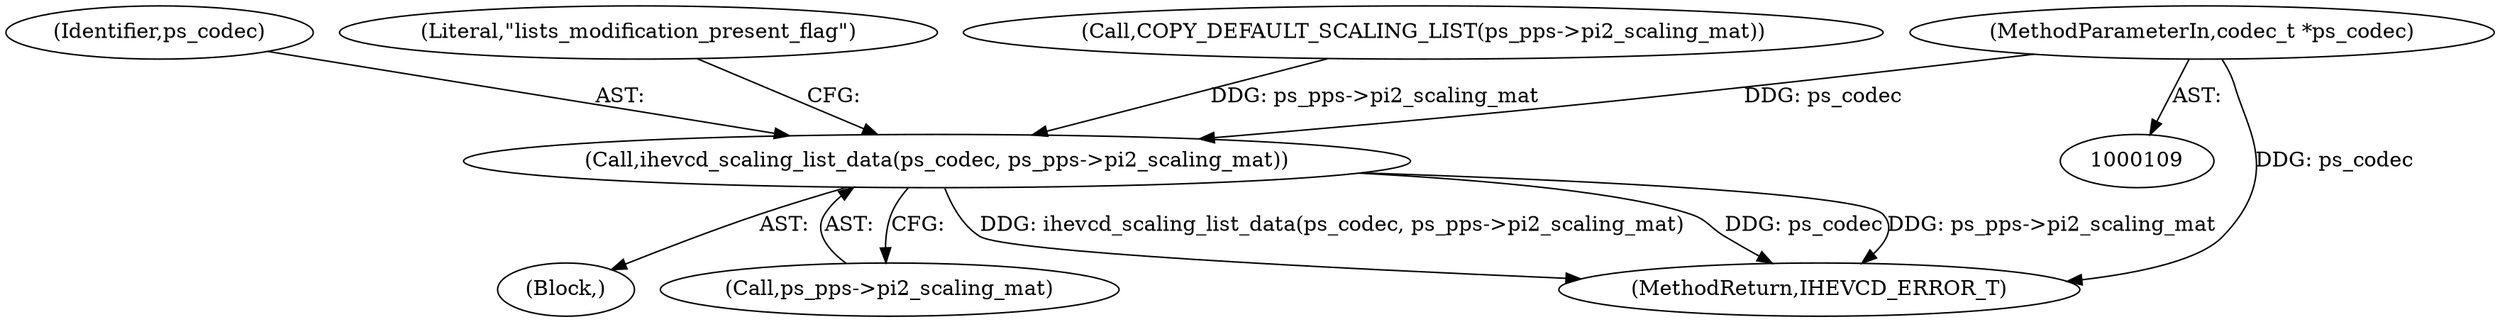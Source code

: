 digraph "0_Android_25c0ffbe6a181b4a373c3c9b421ea449d457e6ed@pointer" {
"1000110" [label="(MethodParameterIn,codec_t *ps_codec)"];
"1000987" [label="(Call,ihevcd_scaling_list_data(ps_codec, ps_pps->pi2_scaling_mat))"];
"1000989" [label="(Call,ps_pps->pi2_scaling_mat)"];
"1000988" [label="(Identifier,ps_codec)"];
"1000993" [label="(Literal,\"lists_modification_present_flag\")"];
"1000982" [label="(Block,)"];
"1000110" [label="(MethodParameterIn,codec_t *ps_codec)"];
"1001047" [label="(MethodReturn,IHEVCD_ERROR_T)"];
"1000987" [label="(Call,ihevcd_scaling_list_data(ps_codec, ps_pps->pi2_scaling_mat))"];
"1000983" [label="(Call,COPY_DEFAULT_SCALING_LIST(ps_pps->pi2_scaling_mat))"];
"1000110" -> "1000109"  [label="AST: "];
"1000110" -> "1001047"  [label="DDG: ps_codec"];
"1000110" -> "1000987"  [label="DDG: ps_codec"];
"1000987" -> "1000982"  [label="AST: "];
"1000987" -> "1000989"  [label="CFG: "];
"1000988" -> "1000987"  [label="AST: "];
"1000989" -> "1000987"  [label="AST: "];
"1000993" -> "1000987"  [label="CFG: "];
"1000987" -> "1001047"  [label="DDG: ps_codec"];
"1000987" -> "1001047"  [label="DDG: ps_pps->pi2_scaling_mat"];
"1000987" -> "1001047"  [label="DDG: ihevcd_scaling_list_data(ps_codec, ps_pps->pi2_scaling_mat)"];
"1000983" -> "1000987"  [label="DDG: ps_pps->pi2_scaling_mat"];
}
